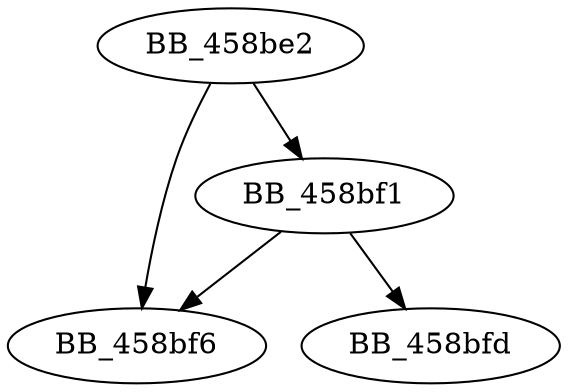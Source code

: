 DiGraph sub_458BE2{
BB_458be2->BB_458bf1
BB_458be2->BB_458bf6
BB_458bf1->BB_458bf6
BB_458bf1->BB_458bfd
}
